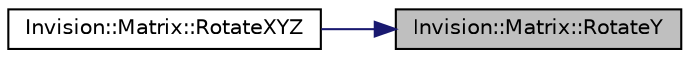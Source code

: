 digraph "Invision::Matrix::RotateY"
{
 // LATEX_PDF_SIZE
  edge [fontname="Helvetica",fontsize="10",labelfontname="Helvetica",labelfontsize="10"];
  node [fontname="Helvetica",fontsize="10",shape=record];
  rankdir="RL";
  Node1 [label="Invision::Matrix::RotateY",height=0.2,width=0.4,color="black", fillcolor="grey75", style="filled", fontcolor="black",tooltip="rotate around Y axis"];
  Node1 -> Node2 [dir="back",color="midnightblue",fontsize="10",style="solid"];
  Node2 [label="Invision::Matrix::RotateXYZ",height=0.2,width=0.4,color="black", fillcolor="white", style="filled",URL="$class_invision_1_1_matrix.html#adc6b6ab5ac26821a519b481c72a45773",tooltip="rotate around XYZ axis"];
}

